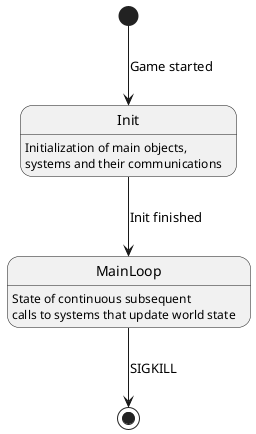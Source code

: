 @startuml

state Init {
}
Init : Initialization of main objects,
Init : systems and their communications

state MainLoop {
}
MainLoop : State of continuous subsequent 
MainLoop : calls to systems that update world state

[*] --> Init : Game started
Init --> MainLoop : Init finished
MainLoop --> [*] : SIGKILL

@enduml
